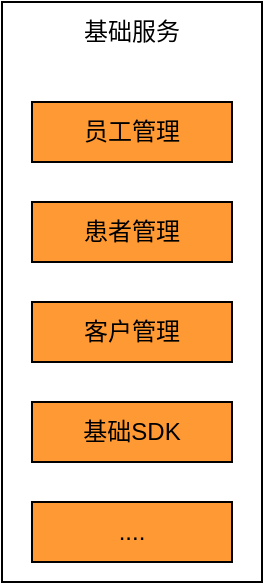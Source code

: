 <mxfile version="15.8.3" type="github">
  <diagram id="b4rZfem3DLPub3dzyKSS" name="第 1 页">
    <mxGraphModel dx="1422" dy="772" grid="1" gridSize="10" guides="1" tooltips="1" connect="1" arrows="1" fold="1" page="1" pageScale="1" pageWidth="827" pageHeight="1169" math="0" shadow="0">
      <root>
        <mxCell id="0" />
        <mxCell id="1" parent="0" />
        <mxCell id="OFuD6E3bf-asGs5xN1KW-10" value="" style="group" vertex="1" connectable="0" parent="1">
          <mxGeometry x="190" y="180" width="130" height="290" as="geometry" />
        </mxCell>
        <mxCell id="OFuD6E3bf-asGs5xN1KW-6" value="" style="rounded=0;whiteSpace=wrap;html=1;" vertex="1" parent="OFuD6E3bf-asGs5xN1KW-10">
          <mxGeometry width="130" height="290" as="geometry" />
        </mxCell>
        <mxCell id="OFuD6E3bf-asGs5xN1KW-2" value="员工管理" style="rounded=0;whiteSpace=wrap;html=1;fillColor=#FF9933;" vertex="1" parent="OFuD6E3bf-asGs5xN1KW-10">
          <mxGeometry x="15" y="50" width="100" height="30" as="geometry" />
        </mxCell>
        <mxCell id="OFuD6E3bf-asGs5xN1KW-3" value="患者管理" style="rounded=0;whiteSpace=wrap;html=1;fillColor=#FF9933;" vertex="1" parent="OFuD6E3bf-asGs5xN1KW-10">
          <mxGeometry x="15" y="100" width="100" height="30" as="geometry" />
        </mxCell>
        <mxCell id="OFuD6E3bf-asGs5xN1KW-4" value="客户管理" style="rounded=0;whiteSpace=wrap;html=1;fillColor=#FF9933;" vertex="1" parent="OFuD6E3bf-asGs5xN1KW-10">
          <mxGeometry x="15" y="150" width="100" height="30" as="geometry" />
        </mxCell>
        <mxCell id="OFuD6E3bf-asGs5xN1KW-5" value="基础SDK" style="rounded=0;whiteSpace=wrap;html=1;fillColor=#FF9933;" vertex="1" parent="OFuD6E3bf-asGs5xN1KW-10">
          <mxGeometry x="15" y="200" width="100" height="30" as="geometry" />
        </mxCell>
        <mxCell id="OFuD6E3bf-asGs5xN1KW-7" value="...." style="rounded=0;whiteSpace=wrap;html=1;fillColor=#FF9933;" vertex="1" parent="OFuD6E3bf-asGs5xN1KW-10">
          <mxGeometry x="15" y="250" width="100" height="30" as="geometry" />
        </mxCell>
        <mxCell id="OFuD6E3bf-asGs5xN1KW-9" value="基础服务" style="text;html=1;strokeColor=none;fillColor=none;align=center;verticalAlign=middle;whiteSpace=wrap;rounded=0;" vertex="1" parent="OFuD6E3bf-asGs5xN1KW-10">
          <mxGeometry x="35" width="60" height="30" as="geometry" />
        </mxCell>
      </root>
    </mxGraphModel>
  </diagram>
</mxfile>
